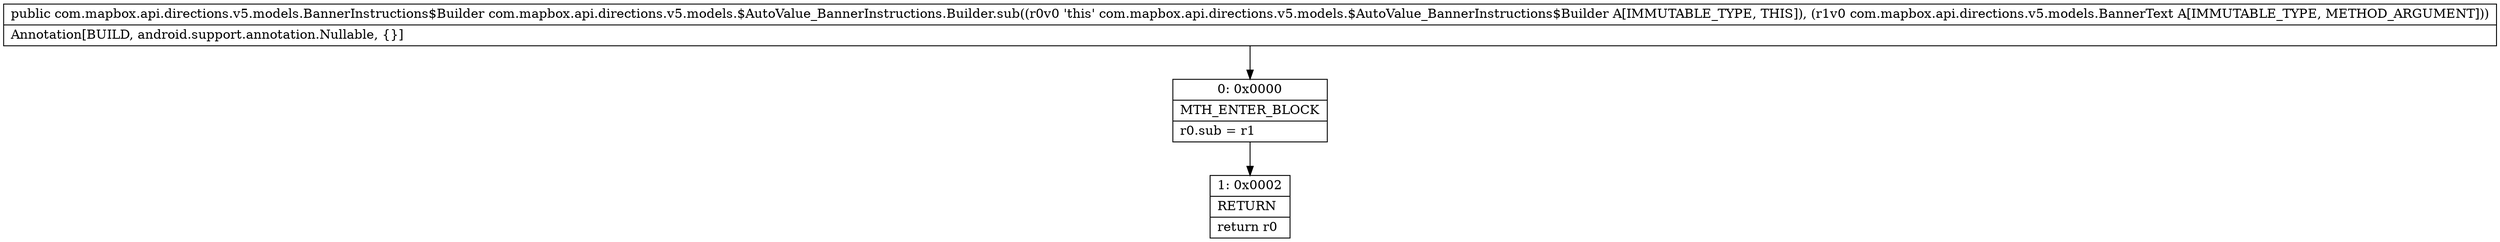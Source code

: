 digraph "CFG forcom.mapbox.api.directions.v5.models.$AutoValue_BannerInstructions.Builder.sub(Lcom\/mapbox\/api\/directions\/v5\/models\/BannerText;)Lcom\/mapbox\/api\/directions\/v5\/models\/BannerInstructions$Builder;" {
Node_0 [shape=record,label="{0\:\ 0x0000|MTH_ENTER_BLOCK\l|r0.sub = r1\l}"];
Node_1 [shape=record,label="{1\:\ 0x0002|RETURN\l|return r0\l}"];
MethodNode[shape=record,label="{public com.mapbox.api.directions.v5.models.BannerInstructions$Builder com.mapbox.api.directions.v5.models.$AutoValue_BannerInstructions.Builder.sub((r0v0 'this' com.mapbox.api.directions.v5.models.$AutoValue_BannerInstructions$Builder A[IMMUTABLE_TYPE, THIS]), (r1v0 com.mapbox.api.directions.v5.models.BannerText A[IMMUTABLE_TYPE, METHOD_ARGUMENT]))  | Annotation[BUILD, android.support.annotation.Nullable, \{\}]\l}"];
MethodNode -> Node_0;
Node_0 -> Node_1;
}

